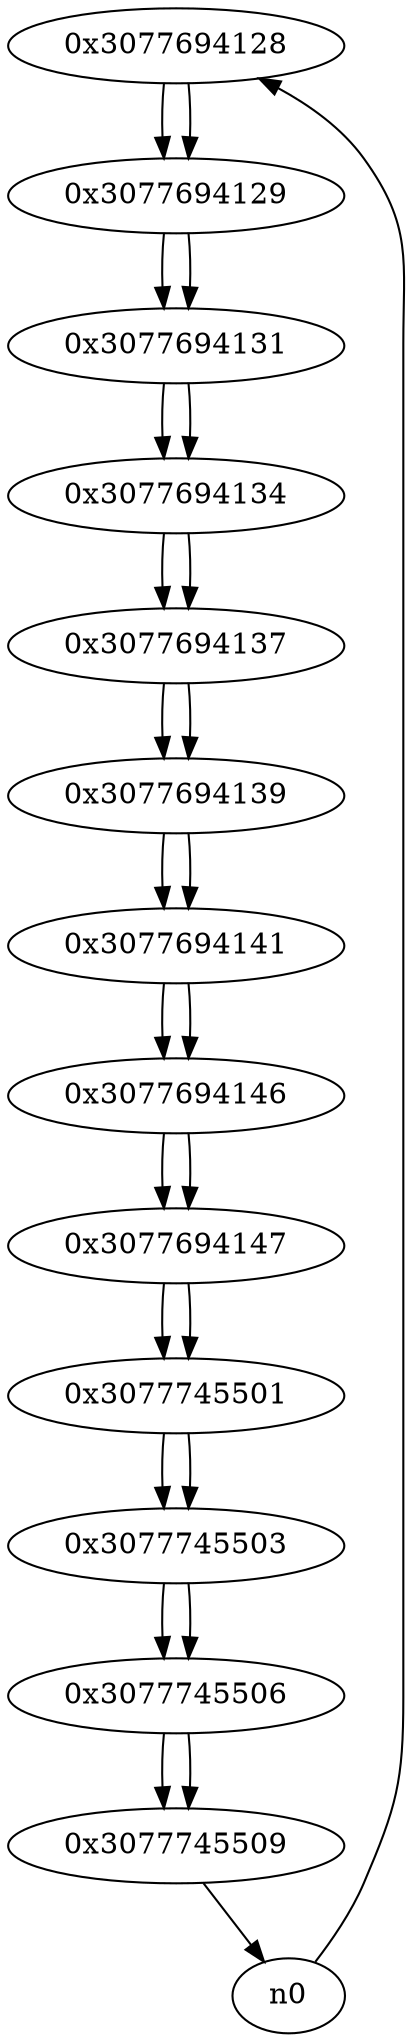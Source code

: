 digraph G{
/* nodes */
  n1 [label="0x3077694128"]
  n2 [label="0x3077694129"]
  n3 [label="0x3077694131"]
  n4 [label="0x3077694134"]
  n5 [label="0x3077694137"]
  n6 [label="0x3077694139"]
  n7 [label="0x3077694141"]
  n8 [label="0x3077694146"]
  n9 [label="0x3077694147"]
  n10 [label="0x3077745501"]
  n11 [label="0x3077745503"]
  n12 [label="0x3077745506"]
  n13 [label="0x3077745509"]
/* edges */
n1 -> n2;
n0 -> n1;
n2 -> n3;
n1 -> n2;
n3 -> n4;
n2 -> n3;
n4 -> n5;
n3 -> n4;
n5 -> n6;
n4 -> n5;
n6 -> n7;
n5 -> n6;
n7 -> n8;
n6 -> n7;
n8 -> n9;
n7 -> n8;
n9 -> n10;
n8 -> n9;
n10 -> n11;
n9 -> n10;
n11 -> n12;
n10 -> n11;
n12 -> n13;
n11 -> n12;
n13 -> n0;
n12 -> n13;
}
